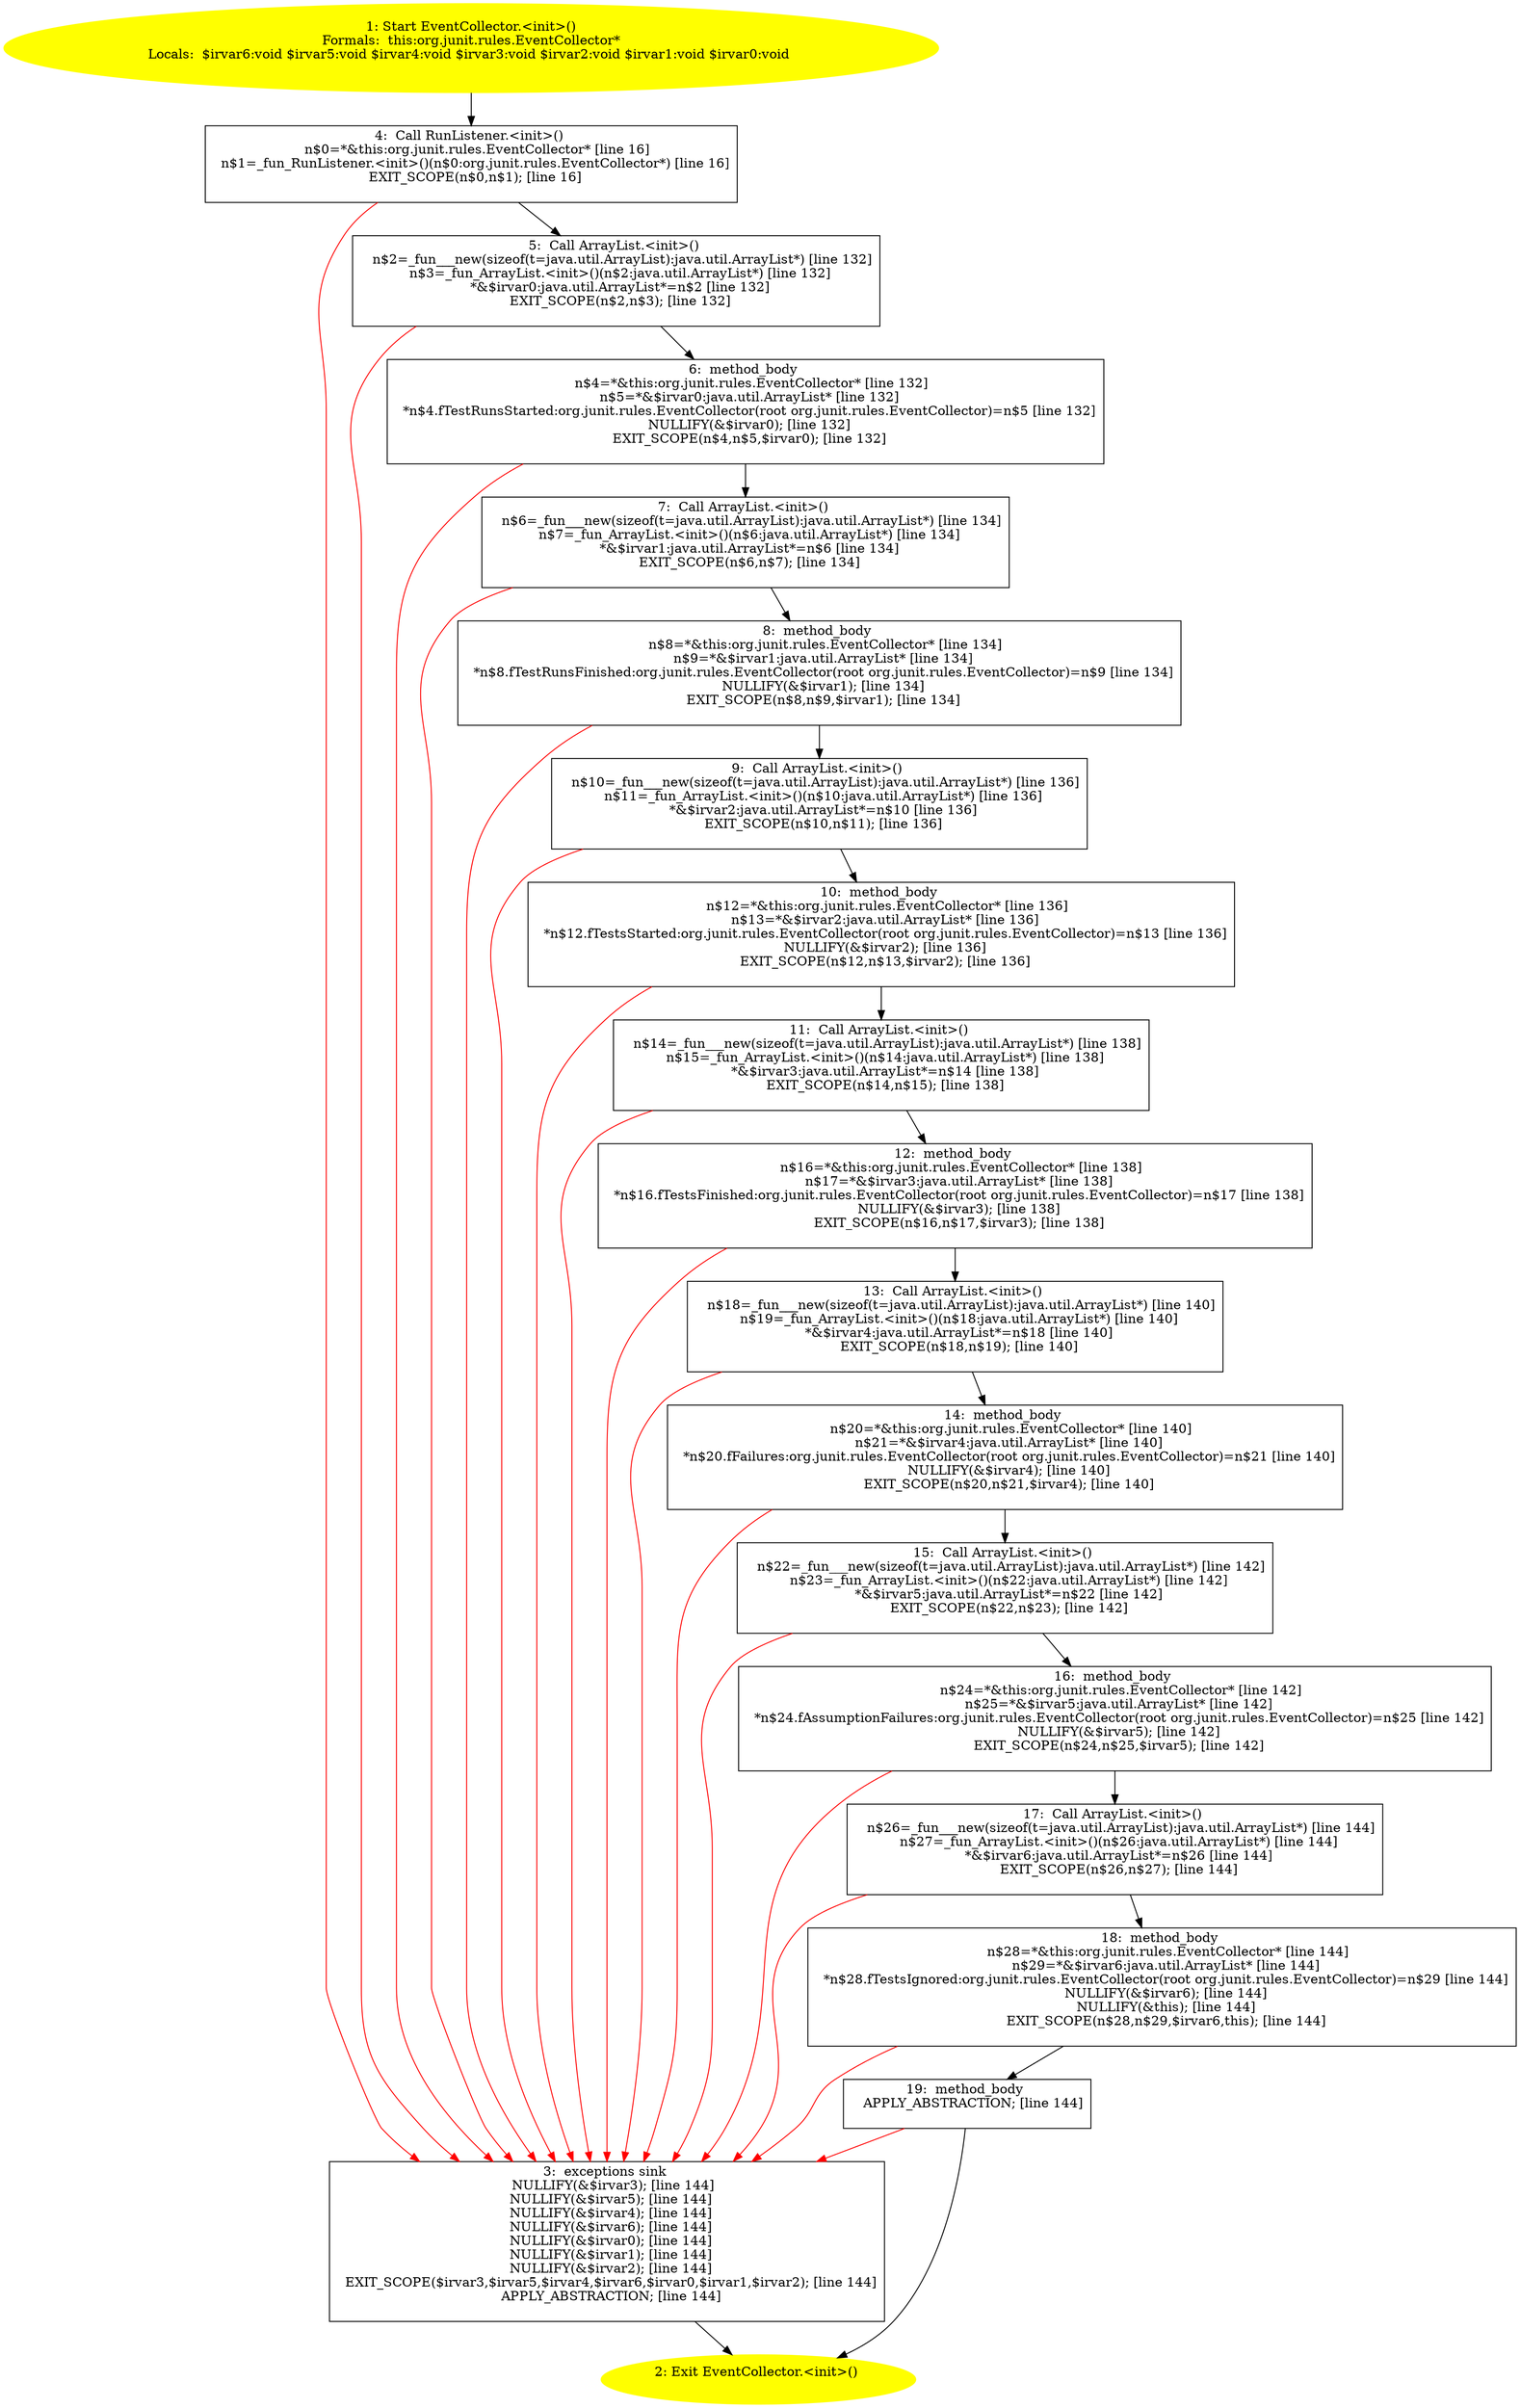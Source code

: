 /* @generated */
digraph cfg {
"org.junit.rules.EventCollector.<init>().660d5c2b70831b32d9b9134ae0384001_1" [label="1: Start EventCollector.<init>()\nFormals:  this:org.junit.rules.EventCollector*\nLocals:  $irvar6:void $irvar5:void $irvar4:void $irvar3:void $irvar2:void $irvar1:void $irvar0:void \n  " color=yellow style=filled]
	

	 "org.junit.rules.EventCollector.<init>().660d5c2b70831b32d9b9134ae0384001_1" -> "org.junit.rules.EventCollector.<init>().660d5c2b70831b32d9b9134ae0384001_4" ;
"org.junit.rules.EventCollector.<init>().660d5c2b70831b32d9b9134ae0384001_2" [label="2: Exit EventCollector.<init>() \n  " color=yellow style=filled]
	

"org.junit.rules.EventCollector.<init>().660d5c2b70831b32d9b9134ae0384001_3" [label="3:  exceptions sink \n   NULLIFY(&$irvar3); [line 144]\n  NULLIFY(&$irvar5); [line 144]\n  NULLIFY(&$irvar4); [line 144]\n  NULLIFY(&$irvar6); [line 144]\n  NULLIFY(&$irvar0); [line 144]\n  NULLIFY(&$irvar1); [line 144]\n  NULLIFY(&$irvar2); [line 144]\n  EXIT_SCOPE($irvar3,$irvar5,$irvar4,$irvar6,$irvar0,$irvar1,$irvar2); [line 144]\n  APPLY_ABSTRACTION; [line 144]\n " shape="box"]
	

	 "org.junit.rules.EventCollector.<init>().660d5c2b70831b32d9b9134ae0384001_3" -> "org.junit.rules.EventCollector.<init>().660d5c2b70831b32d9b9134ae0384001_2" ;
"org.junit.rules.EventCollector.<init>().660d5c2b70831b32d9b9134ae0384001_4" [label="4:  Call RunListener.<init>() \n   n$0=*&this:org.junit.rules.EventCollector* [line 16]\n  n$1=_fun_RunListener.<init>()(n$0:org.junit.rules.EventCollector*) [line 16]\n  EXIT_SCOPE(n$0,n$1); [line 16]\n " shape="box"]
	

	 "org.junit.rules.EventCollector.<init>().660d5c2b70831b32d9b9134ae0384001_4" -> "org.junit.rules.EventCollector.<init>().660d5c2b70831b32d9b9134ae0384001_5" ;
	 "org.junit.rules.EventCollector.<init>().660d5c2b70831b32d9b9134ae0384001_4" -> "org.junit.rules.EventCollector.<init>().660d5c2b70831b32d9b9134ae0384001_3" [color="red" ];
"org.junit.rules.EventCollector.<init>().660d5c2b70831b32d9b9134ae0384001_5" [label="5:  Call ArrayList.<init>() \n   n$2=_fun___new(sizeof(t=java.util.ArrayList):java.util.ArrayList*) [line 132]\n  n$3=_fun_ArrayList.<init>()(n$2:java.util.ArrayList*) [line 132]\n  *&$irvar0:java.util.ArrayList*=n$2 [line 132]\n  EXIT_SCOPE(n$2,n$3); [line 132]\n " shape="box"]
	

	 "org.junit.rules.EventCollector.<init>().660d5c2b70831b32d9b9134ae0384001_5" -> "org.junit.rules.EventCollector.<init>().660d5c2b70831b32d9b9134ae0384001_6" ;
	 "org.junit.rules.EventCollector.<init>().660d5c2b70831b32d9b9134ae0384001_5" -> "org.junit.rules.EventCollector.<init>().660d5c2b70831b32d9b9134ae0384001_3" [color="red" ];
"org.junit.rules.EventCollector.<init>().660d5c2b70831b32d9b9134ae0384001_6" [label="6:  method_body \n   n$4=*&this:org.junit.rules.EventCollector* [line 132]\n  n$5=*&$irvar0:java.util.ArrayList* [line 132]\n  *n$4.fTestRunsStarted:org.junit.rules.EventCollector(root org.junit.rules.EventCollector)=n$5 [line 132]\n  NULLIFY(&$irvar0); [line 132]\n  EXIT_SCOPE(n$4,n$5,$irvar0); [line 132]\n " shape="box"]
	

	 "org.junit.rules.EventCollector.<init>().660d5c2b70831b32d9b9134ae0384001_6" -> "org.junit.rules.EventCollector.<init>().660d5c2b70831b32d9b9134ae0384001_7" ;
	 "org.junit.rules.EventCollector.<init>().660d5c2b70831b32d9b9134ae0384001_6" -> "org.junit.rules.EventCollector.<init>().660d5c2b70831b32d9b9134ae0384001_3" [color="red" ];
"org.junit.rules.EventCollector.<init>().660d5c2b70831b32d9b9134ae0384001_7" [label="7:  Call ArrayList.<init>() \n   n$6=_fun___new(sizeof(t=java.util.ArrayList):java.util.ArrayList*) [line 134]\n  n$7=_fun_ArrayList.<init>()(n$6:java.util.ArrayList*) [line 134]\n  *&$irvar1:java.util.ArrayList*=n$6 [line 134]\n  EXIT_SCOPE(n$6,n$7); [line 134]\n " shape="box"]
	

	 "org.junit.rules.EventCollector.<init>().660d5c2b70831b32d9b9134ae0384001_7" -> "org.junit.rules.EventCollector.<init>().660d5c2b70831b32d9b9134ae0384001_8" ;
	 "org.junit.rules.EventCollector.<init>().660d5c2b70831b32d9b9134ae0384001_7" -> "org.junit.rules.EventCollector.<init>().660d5c2b70831b32d9b9134ae0384001_3" [color="red" ];
"org.junit.rules.EventCollector.<init>().660d5c2b70831b32d9b9134ae0384001_8" [label="8:  method_body \n   n$8=*&this:org.junit.rules.EventCollector* [line 134]\n  n$9=*&$irvar1:java.util.ArrayList* [line 134]\n  *n$8.fTestRunsFinished:org.junit.rules.EventCollector(root org.junit.rules.EventCollector)=n$9 [line 134]\n  NULLIFY(&$irvar1); [line 134]\n  EXIT_SCOPE(n$8,n$9,$irvar1); [line 134]\n " shape="box"]
	

	 "org.junit.rules.EventCollector.<init>().660d5c2b70831b32d9b9134ae0384001_8" -> "org.junit.rules.EventCollector.<init>().660d5c2b70831b32d9b9134ae0384001_9" ;
	 "org.junit.rules.EventCollector.<init>().660d5c2b70831b32d9b9134ae0384001_8" -> "org.junit.rules.EventCollector.<init>().660d5c2b70831b32d9b9134ae0384001_3" [color="red" ];
"org.junit.rules.EventCollector.<init>().660d5c2b70831b32d9b9134ae0384001_9" [label="9:  Call ArrayList.<init>() \n   n$10=_fun___new(sizeof(t=java.util.ArrayList):java.util.ArrayList*) [line 136]\n  n$11=_fun_ArrayList.<init>()(n$10:java.util.ArrayList*) [line 136]\n  *&$irvar2:java.util.ArrayList*=n$10 [line 136]\n  EXIT_SCOPE(n$10,n$11); [line 136]\n " shape="box"]
	

	 "org.junit.rules.EventCollector.<init>().660d5c2b70831b32d9b9134ae0384001_9" -> "org.junit.rules.EventCollector.<init>().660d5c2b70831b32d9b9134ae0384001_10" ;
	 "org.junit.rules.EventCollector.<init>().660d5c2b70831b32d9b9134ae0384001_9" -> "org.junit.rules.EventCollector.<init>().660d5c2b70831b32d9b9134ae0384001_3" [color="red" ];
"org.junit.rules.EventCollector.<init>().660d5c2b70831b32d9b9134ae0384001_10" [label="10:  method_body \n   n$12=*&this:org.junit.rules.EventCollector* [line 136]\n  n$13=*&$irvar2:java.util.ArrayList* [line 136]\n  *n$12.fTestsStarted:org.junit.rules.EventCollector(root org.junit.rules.EventCollector)=n$13 [line 136]\n  NULLIFY(&$irvar2); [line 136]\n  EXIT_SCOPE(n$12,n$13,$irvar2); [line 136]\n " shape="box"]
	

	 "org.junit.rules.EventCollector.<init>().660d5c2b70831b32d9b9134ae0384001_10" -> "org.junit.rules.EventCollector.<init>().660d5c2b70831b32d9b9134ae0384001_11" ;
	 "org.junit.rules.EventCollector.<init>().660d5c2b70831b32d9b9134ae0384001_10" -> "org.junit.rules.EventCollector.<init>().660d5c2b70831b32d9b9134ae0384001_3" [color="red" ];
"org.junit.rules.EventCollector.<init>().660d5c2b70831b32d9b9134ae0384001_11" [label="11:  Call ArrayList.<init>() \n   n$14=_fun___new(sizeof(t=java.util.ArrayList):java.util.ArrayList*) [line 138]\n  n$15=_fun_ArrayList.<init>()(n$14:java.util.ArrayList*) [line 138]\n  *&$irvar3:java.util.ArrayList*=n$14 [line 138]\n  EXIT_SCOPE(n$14,n$15); [line 138]\n " shape="box"]
	

	 "org.junit.rules.EventCollector.<init>().660d5c2b70831b32d9b9134ae0384001_11" -> "org.junit.rules.EventCollector.<init>().660d5c2b70831b32d9b9134ae0384001_12" ;
	 "org.junit.rules.EventCollector.<init>().660d5c2b70831b32d9b9134ae0384001_11" -> "org.junit.rules.EventCollector.<init>().660d5c2b70831b32d9b9134ae0384001_3" [color="red" ];
"org.junit.rules.EventCollector.<init>().660d5c2b70831b32d9b9134ae0384001_12" [label="12:  method_body \n   n$16=*&this:org.junit.rules.EventCollector* [line 138]\n  n$17=*&$irvar3:java.util.ArrayList* [line 138]\n  *n$16.fTestsFinished:org.junit.rules.EventCollector(root org.junit.rules.EventCollector)=n$17 [line 138]\n  NULLIFY(&$irvar3); [line 138]\n  EXIT_SCOPE(n$16,n$17,$irvar3); [line 138]\n " shape="box"]
	

	 "org.junit.rules.EventCollector.<init>().660d5c2b70831b32d9b9134ae0384001_12" -> "org.junit.rules.EventCollector.<init>().660d5c2b70831b32d9b9134ae0384001_13" ;
	 "org.junit.rules.EventCollector.<init>().660d5c2b70831b32d9b9134ae0384001_12" -> "org.junit.rules.EventCollector.<init>().660d5c2b70831b32d9b9134ae0384001_3" [color="red" ];
"org.junit.rules.EventCollector.<init>().660d5c2b70831b32d9b9134ae0384001_13" [label="13:  Call ArrayList.<init>() \n   n$18=_fun___new(sizeof(t=java.util.ArrayList):java.util.ArrayList*) [line 140]\n  n$19=_fun_ArrayList.<init>()(n$18:java.util.ArrayList*) [line 140]\n  *&$irvar4:java.util.ArrayList*=n$18 [line 140]\n  EXIT_SCOPE(n$18,n$19); [line 140]\n " shape="box"]
	

	 "org.junit.rules.EventCollector.<init>().660d5c2b70831b32d9b9134ae0384001_13" -> "org.junit.rules.EventCollector.<init>().660d5c2b70831b32d9b9134ae0384001_14" ;
	 "org.junit.rules.EventCollector.<init>().660d5c2b70831b32d9b9134ae0384001_13" -> "org.junit.rules.EventCollector.<init>().660d5c2b70831b32d9b9134ae0384001_3" [color="red" ];
"org.junit.rules.EventCollector.<init>().660d5c2b70831b32d9b9134ae0384001_14" [label="14:  method_body \n   n$20=*&this:org.junit.rules.EventCollector* [line 140]\n  n$21=*&$irvar4:java.util.ArrayList* [line 140]\n  *n$20.fFailures:org.junit.rules.EventCollector(root org.junit.rules.EventCollector)=n$21 [line 140]\n  NULLIFY(&$irvar4); [line 140]\n  EXIT_SCOPE(n$20,n$21,$irvar4); [line 140]\n " shape="box"]
	

	 "org.junit.rules.EventCollector.<init>().660d5c2b70831b32d9b9134ae0384001_14" -> "org.junit.rules.EventCollector.<init>().660d5c2b70831b32d9b9134ae0384001_15" ;
	 "org.junit.rules.EventCollector.<init>().660d5c2b70831b32d9b9134ae0384001_14" -> "org.junit.rules.EventCollector.<init>().660d5c2b70831b32d9b9134ae0384001_3" [color="red" ];
"org.junit.rules.EventCollector.<init>().660d5c2b70831b32d9b9134ae0384001_15" [label="15:  Call ArrayList.<init>() \n   n$22=_fun___new(sizeof(t=java.util.ArrayList):java.util.ArrayList*) [line 142]\n  n$23=_fun_ArrayList.<init>()(n$22:java.util.ArrayList*) [line 142]\n  *&$irvar5:java.util.ArrayList*=n$22 [line 142]\n  EXIT_SCOPE(n$22,n$23); [line 142]\n " shape="box"]
	

	 "org.junit.rules.EventCollector.<init>().660d5c2b70831b32d9b9134ae0384001_15" -> "org.junit.rules.EventCollector.<init>().660d5c2b70831b32d9b9134ae0384001_16" ;
	 "org.junit.rules.EventCollector.<init>().660d5c2b70831b32d9b9134ae0384001_15" -> "org.junit.rules.EventCollector.<init>().660d5c2b70831b32d9b9134ae0384001_3" [color="red" ];
"org.junit.rules.EventCollector.<init>().660d5c2b70831b32d9b9134ae0384001_16" [label="16:  method_body \n   n$24=*&this:org.junit.rules.EventCollector* [line 142]\n  n$25=*&$irvar5:java.util.ArrayList* [line 142]\n  *n$24.fAssumptionFailures:org.junit.rules.EventCollector(root org.junit.rules.EventCollector)=n$25 [line 142]\n  NULLIFY(&$irvar5); [line 142]\n  EXIT_SCOPE(n$24,n$25,$irvar5); [line 142]\n " shape="box"]
	

	 "org.junit.rules.EventCollector.<init>().660d5c2b70831b32d9b9134ae0384001_16" -> "org.junit.rules.EventCollector.<init>().660d5c2b70831b32d9b9134ae0384001_17" ;
	 "org.junit.rules.EventCollector.<init>().660d5c2b70831b32d9b9134ae0384001_16" -> "org.junit.rules.EventCollector.<init>().660d5c2b70831b32d9b9134ae0384001_3" [color="red" ];
"org.junit.rules.EventCollector.<init>().660d5c2b70831b32d9b9134ae0384001_17" [label="17:  Call ArrayList.<init>() \n   n$26=_fun___new(sizeof(t=java.util.ArrayList):java.util.ArrayList*) [line 144]\n  n$27=_fun_ArrayList.<init>()(n$26:java.util.ArrayList*) [line 144]\n  *&$irvar6:java.util.ArrayList*=n$26 [line 144]\n  EXIT_SCOPE(n$26,n$27); [line 144]\n " shape="box"]
	

	 "org.junit.rules.EventCollector.<init>().660d5c2b70831b32d9b9134ae0384001_17" -> "org.junit.rules.EventCollector.<init>().660d5c2b70831b32d9b9134ae0384001_18" ;
	 "org.junit.rules.EventCollector.<init>().660d5c2b70831b32d9b9134ae0384001_17" -> "org.junit.rules.EventCollector.<init>().660d5c2b70831b32d9b9134ae0384001_3" [color="red" ];
"org.junit.rules.EventCollector.<init>().660d5c2b70831b32d9b9134ae0384001_18" [label="18:  method_body \n   n$28=*&this:org.junit.rules.EventCollector* [line 144]\n  n$29=*&$irvar6:java.util.ArrayList* [line 144]\n  *n$28.fTestsIgnored:org.junit.rules.EventCollector(root org.junit.rules.EventCollector)=n$29 [line 144]\n  NULLIFY(&$irvar6); [line 144]\n  NULLIFY(&this); [line 144]\n  EXIT_SCOPE(n$28,n$29,$irvar6,this); [line 144]\n " shape="box"]
	

	 "org.junit.rules.EventCollector.<init>().660d5c2b70831b32d9b9134ae0384001_18" -> "org.junit.rules.EventCollector.<init>().660d5c2b70831b32d9b9134ae0384001_19" ;
	 "org.junit.rules.EventCollector.<init>().660d5c2b70831b32d9b9134ae0384001_18" -> "org.junit.rules.EventCollector.<init>().660d5c2b70831b32d9b9134ae0384001_3" [color="red" ];
"org.junit.rules.EventCollector.<init>().660d5c2b70831b32d9b9134ae0384001_19" [label="19:  method_body \n   APPLY_ABSTRACTION; [line 144]\n " shape="box"]
	

	 "org.junit.rules.EventCollector.<init>().660d5c2b70831b32d9b9134ae0384001_19" -> "org.junit.rules.EventCollector.<init>().660d5c2b70831b32d9b9134ae0384001_2" ;
	 "org.junit.rules.EventCollector.<init>().660d5c2b70831b32d9b9134ae0384001_19" -> "org.junit.rules.EventCollector.<init>().660d5c2b70831b32d9b9134ae0384001_3" [color="red" ];
}

